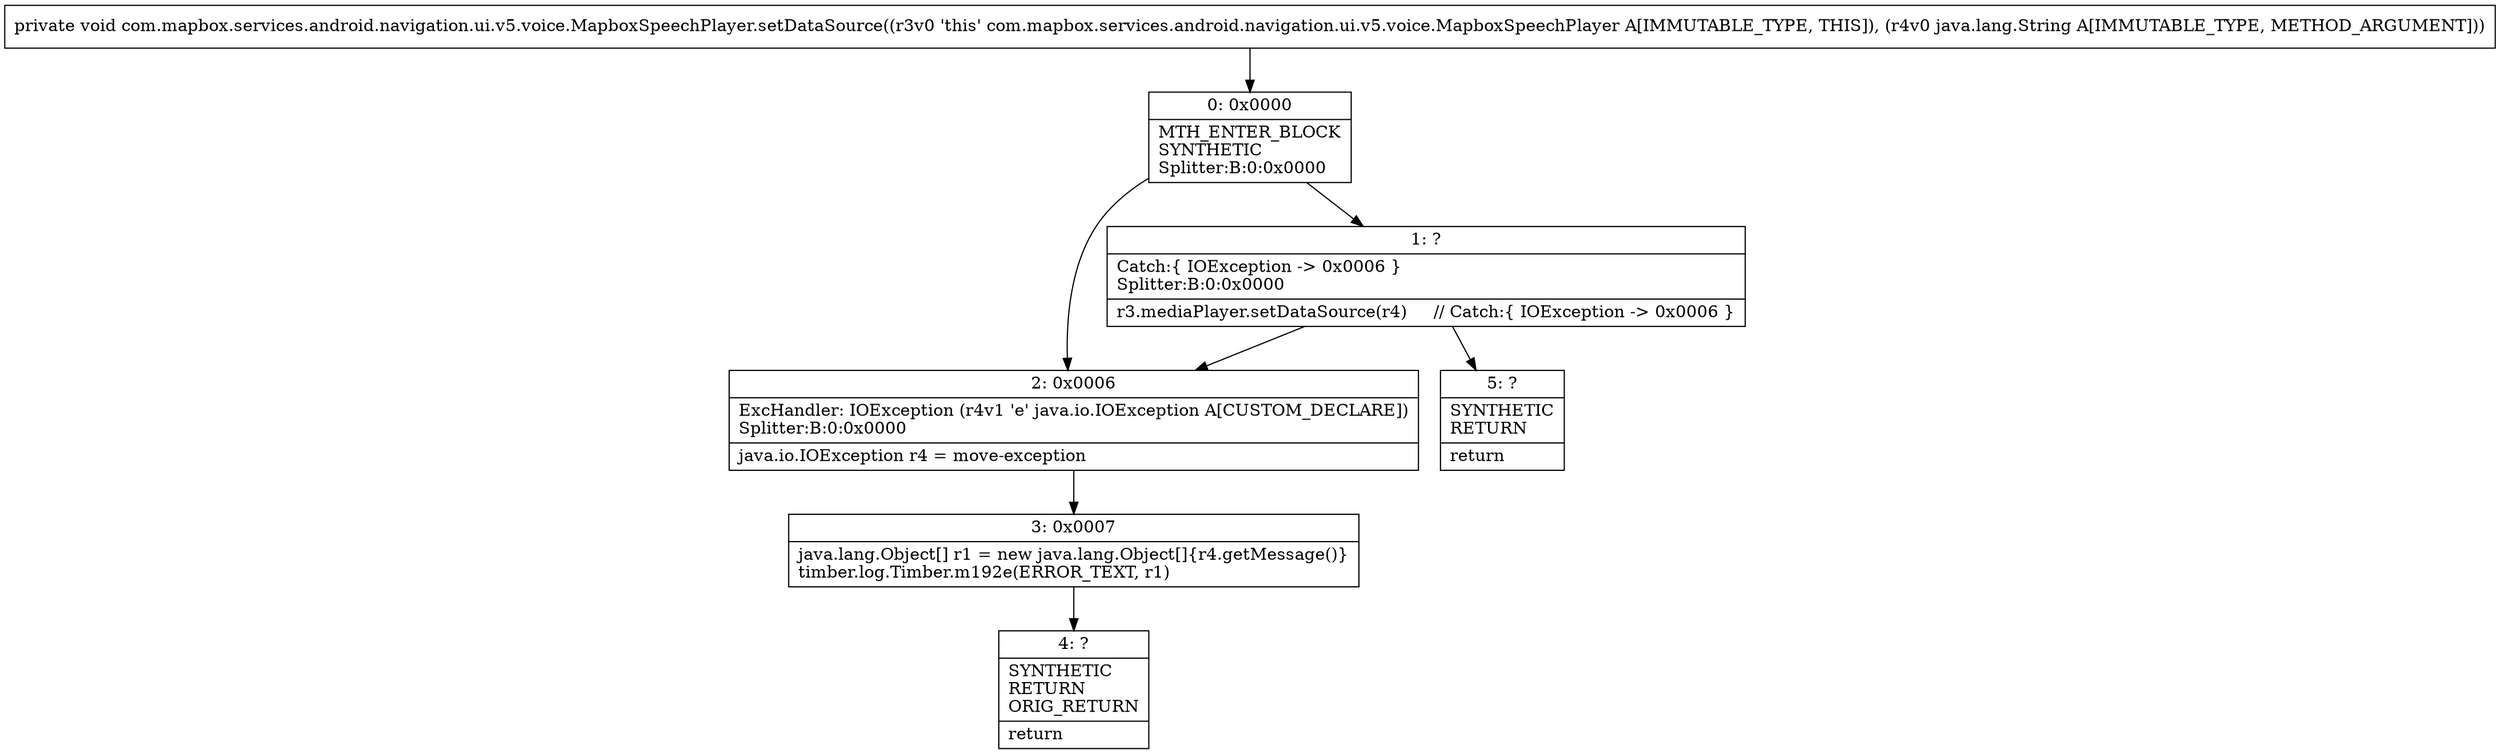 digraph "CFG forcom.mapbox.services.android.navigation.ui.v5.voice.MapboxSpeechPlayer.setDataSource(Ljava\/lang\/String;)V" {
Node_0 [shape=record,label="{0\:\ 0x0000|MTH_ENTER_BLOCK\lSYNTHETIC\lSplitter:B:0:0x0000\l}"];
Node_1 [shape=record,label="{1\:\ ?|Catch:\{ IOException \-\> 0x0006 \}\lSplitter:B:0:0x0000\l|r3.mediaPlayer.setDataSource(r4)     \/\/ Catch:\{ IOException \-\> 0x0006 \}\l}"];
Node_2 [shape=record,label="{2\:\ 0x0006|ExcHandler: IOException (r4v1 'e' java.io.IOException A[CUSTOM_DECLARE])\lSplitter:B:0:0x0000\l|java.io.IOException r4 = move\-exception\l}"];
Node_3 [shape=record,label="{3\:\ 0x0007|java.lang.Object[] r1 = new java.lang.Object[]\{r4.getMessage()\}\ltimber.log.Timber.m192e(ERROR_TEXT, r1)\l}"];
Node_4 [shape=record,label="{4\:\ ?|SYNTHETIC\lRETURN\lORIG_RETURN\l|return\l}"];
Node_5 [shape=record,label="{5\:\ ?|SYNTHETIC\lRETURN\l|return\l}"];
MethodNode[shape=record,label="{private void com.mapbox.services.android.navigation.ui.v5.voice.MapboxSpeechPlayer.setDataSource((r3v0 'this' com.mapbox.services.android.navigation.ui.v5.voice.MapboxSpeechPlayer A[IMMUTABLE_TYPE, THIS]), (r4v0 java.lang.String A[IMMUTABLE_TYPE, METHOD_ARGUMENT])) }"];
MethodNode -> Node_0;
Node_0 -> Node_1;
Node_0 -> Node_2;
Node_1 -> Node_2;
Node_1 -> Node_5;
Node_2 -> Node_3;
Node_3 -> Node_4;
}


